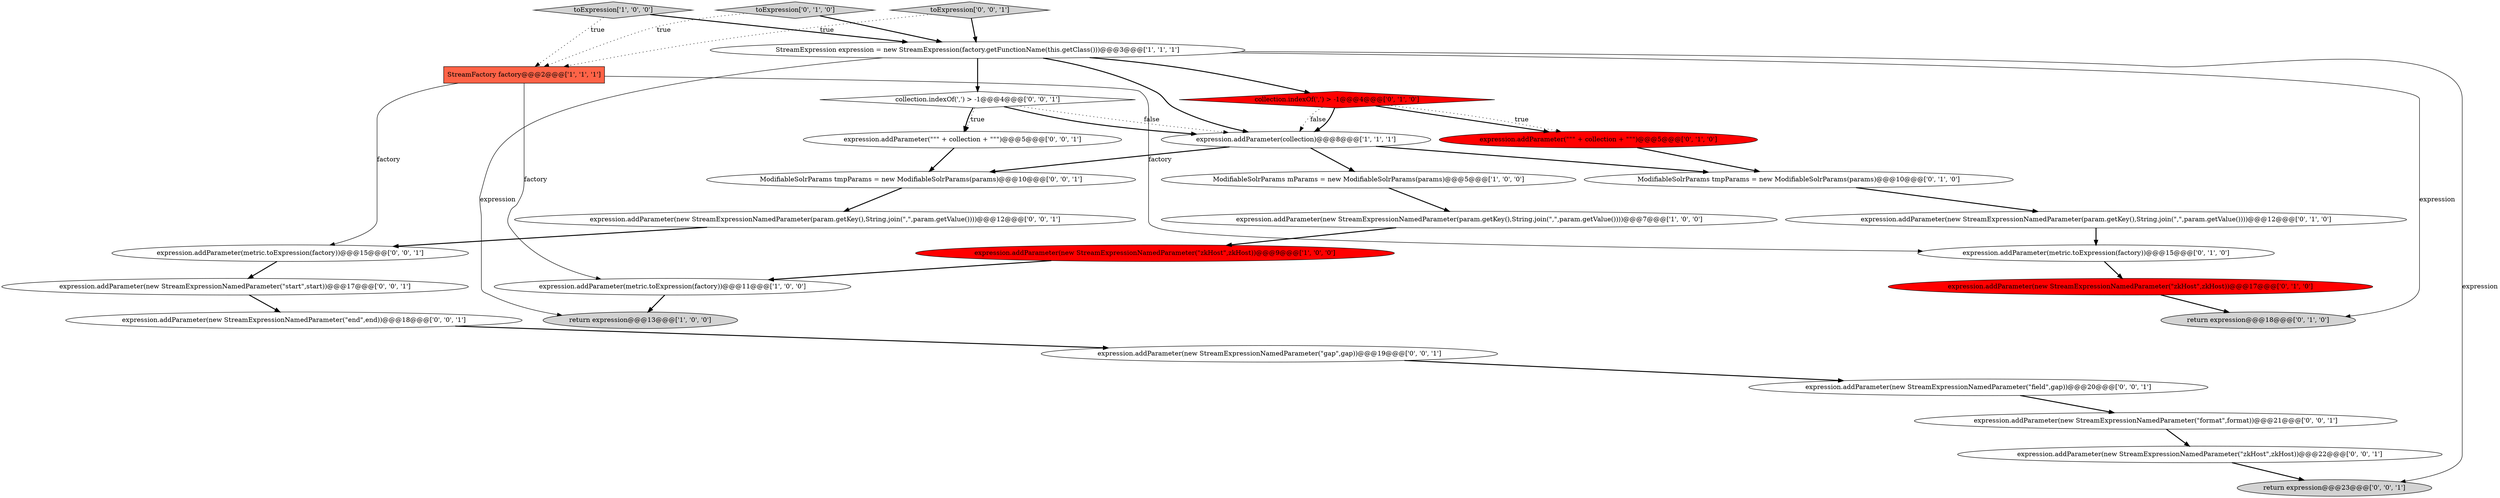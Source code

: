 digraph {
2 [style = filled, label = "expression.addParameter(metric.toExpression(factory))@@@11@@@['1', '0', '0']", fillcolor = white, shape = ellipse image = "AAA0AAABBB1BBB"];
7 [style = filled, label = "expression.addParameter(new StreamExpressionNamedParameter(param.getKey(),String.join(\",\",param.getValue())))@@@7@@@['1', '0', '0']", fillcolor = white, shape = ellipse image = "AAA0AAABBB1BBB"];
20 [style = filled, label = "return expression@@@23@@@['0', '0', '1']", fillcolor = lightgray, shape = ellipse image = "AAA0AAABBB3BBB"];
9 [style = filled, label = "expression.addParameter(new StreamExpressionNamedParameter(param.getKey(),String.join(\",\",param.getValue())))@@@12@@@['0', '1', '0']", fillcolor = white, shape = ellipse image = "AAA0AAABBB2BBB"];
16 [style = filled, label = "return expression@@@18@@@['0', '1', '0']", fillcolor = lightgray, shape = ellipse image = "AAA0AAABBB2BBB"];
27 [style = filled, label = "expression.addParameter(\"\"\" + collection + \"\"\")@@@5@@@['0', '0', '1']", fillcolor = white, shape = ellipse image = "AAA0AAABBB3BBB"];
17 [style = filled, label = "expression.addParameter(new StreamExpressionNamedParameter(\"start\",start))@@@17@@@['0', '0', '1']", fillcolor = white, shape = ellipse image = "AAA0AAABBB3BBB"];
13 [style = filled, label = "toExpression['0', '1', '0']", fillcolor = lightgray, shape = diamond image = "AAA0AAABBB2BBB"];
14 [style = filled, label = "expression.addParameter(metric.toExpression(factory))@@@15@@@['0', '1', '0']", fillcolor = white, shape = ellipse image = "AAA0AAABBB2BBB"];
15 [style = filled, label = "collection.indexOf(',') > -1@@@4@@@['0', '1', '0']", fillcolor = red, shape = diamond image = "AAA1AAABBB2BBB"];
4 [style = filled, label = "ModifiableSolrParams mParams = new ModifiableSolrParams(params)@@@5@@@['1', '0', '0']", fillcolor = white, shape = ellipse image = "AAA0AAABBB1BBB"];
10 [style = filled, label = "expression.addParameter(\"\"\" + collection + \"\"\")@@@5@@@['0', '1', '0']", fillcolor = red, shape = ellipse image = "AAA1AAABBB2BBB"];
28 [style = filled, label = "expression.addParameter(new StreamExpressionNamedParameter(\"end\",end))@@@18@@@['0', '0', '1']", fillcolor = white, shape = ellipse image = "AAA0AAABBB3BBB"];
23 [style = filled, label = "expression.addParameter(new StreamExpressionNamedParameter(\"field\",gap))@@@20@@@['0', '0', '1']", fillcolor = white, shape = ellipse image = "AAA0AAABBB3BBB"];
8 [style = filled, label = "return expression@@@13@@@['1', '0', '0']", fillcolor = lightgray, shape = ellipse image = "AAA0AAABBB1BBB"];
11 [style = filled, label = "ModifiableSolrParams tmpParams = new ModifiableSolrParams(params)@@@10@@@['0', '1', '0']", fillcolor = white, shape = ellipse image = "AAA0AAABBB2BBB"];
0 [style = filled, label = "toExpression['1', '0', '0']", fillcolor = lightgray, shape = diamond image = "AAA0AAABBB1BBB"];
29 [style = filled, label = "expression.addParameter(new StreamExpressionNamedParameter(\"gap\",gap))@@@19@@@['0', '0', '1']", fillcolor = white, shape = ellipse image = "AAA0AAABBB3BBB"];
3 [style = filled, label = "StreamExpression expression = new StreamExpression(factory.getFunctionName(this.getClass()))@@@3@@@['1', '1', '1']", fillcolor = white, shape = ellipse image = "AAA0AAABBB1BBB"];
26 [style = filled, label = "expression.addParameter(new StreamExpressionNamedParameter(\"format\",format))@@@21@@@['0', '0', '1']", fillcolor = white, shape = ellipse image = "AAA0AAABBB3BBB"];
5 [style = filled, label = "expression.addParameter(new StreamExpressionNamedParameter(\"zkHost\",zkHost))@@@9@@@['1', '0', '0']", fillcolor = red, shape = ellipse image = "AAA1AAABBB1BBB"];
22 [style = filled, label = "expression.addParameter(new StreamExpressionNamedParameter(param.getKey(),String.join(\",\",param.getValue())))@@@12@@@['0', '0', '1']", fillcolor = white, shape = ellipse image = "AAA0AAABBB3BBB"];
24 [style = filled, label = "expression.addParameter(new StreamExpressionNamedParameter(\"zkHost\",zkHost))@@@22@@@['0', '0', '1']", fillcolor = white, shape = ellipse image = "AAA0AAABBB3BBB"];
25 [style = filled, label = "ModifiableSolrParams tmpParams = new ModifiableSolrParams(params)@@@10@@@['0', '0', '1']", fillcolor = white, shape = ellipse image = "AAA0AAABBB3BBB"];
19 [style = filled, label = "expression.addParameter(metric.toExpression(factory))@@@15@@@['0', '0', '1']", fillcolor = white, shape = ellipse image = "AAA0AAABBB3BBB"];
1 [style = filled, label = "expression.addParameter(collection)@@@8@@@['1', '1', '1']", fillcolor = white, shape = ellipse image = "AAA0AAABBB1BBB"];
12 [style = filled, label = "expression.addParameter(new StreamExpressionNamedParameter(\"zkHost\",zkHost))@@@17@@@['0', '1', '0']", fillcolor = red, shape = ellipse image = "AAA1AAABBB2BBB"];
6 [style = filled, label = "StreamFactory factory@@@2@@@['1', '1', '1']", fillcolor = tomato, shape = box image = "AAA0AAABBB1BBB"];
21 [style = filled, label = "toExpression['0', '0', '1']", fillcolor = lightgray, shape = diamond image = "AAA0AAABBB3BBB"];
18 [style = filled, label = "collection.indexOf(',') > -1@@@4@@@['0', '0', '1']", fillcolor = white, shape = diamond image = "AAA0AAABBB3BBB"];
0->3 [style = bold, label=""];
28->29 [style = bold, label=""];
13->6 [style = dotted, label="true"];
1->4 [style = bold, label=""];
15->10 [style = bold, label=""];
3->1 [style = bold, label=""];
25->22 [style = bold, label=""];
22->19 [style = bold, label=""];
23->26 [style = bold, label=""];
15->10 [style = dotted, label="true"];
3->15 [style = bold, label=""];
12->16 [style = bold, label=""];
19->17 [style = bold, label=""];
29->23 [style = bold, label=""];
15->1 [style = dotted, label="false"];
11->9 [style = bold, label=""];
6->2 [style = solid, label="factory"];
26->24 [style = bold, label=""];
0->6 [style = dotted, label="true"];
6->19 [style = solid, label="factory"];
4->7 [style = bold, label=""];
1->11 [style = bold, label=""];
3->20 [style = solid, label="expression"];
3->18 [style = bold, label=""];
24->20 [style = bold, label=""];
5->2 [style = bold, label=""];
7->5 [style = bold, label=""];
17->28 [style = bold, label=""];
13->3 [style = bold, label=""];
18->1 [style = bold, label=""];
18->27 [style = bold, label=""];
15->1 [style = bold, label=""];
14->12 [style = bold, label=""];
9->14 [style = bold, label=""];
3->16 [style = solid, label="expression"];
6->14 [style = solid, label="factory"];
3->8 [style = solid, label="expression"];
18->1 [style = dotted, label="false"];
1->25 [style = bold, label=""];
27->25 [style = bold, label=""];
18->27 [style = dotted, label="true"];
2->8 [style = bold, label=""];
21->3 [style = bold, label=""];
21->6 [style = dotted, label="true"];
10->11 [style = bold, label=""];
}
